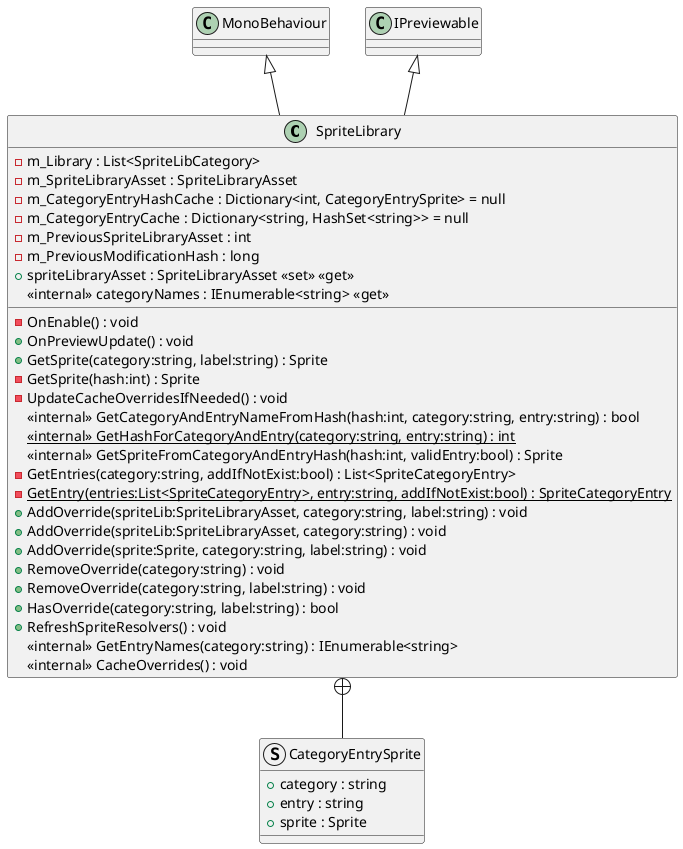 @startuml
class SpriteLibrary {
    - m_Library : List<SpriteLibCategory>
    - m_SpriteLibraryAsset : SpriteLibraryAsset
    - m_CategoryEntryHashCache : Dictionary<int, CategoryEntrySprite> = null
    - m_CategoryEntryCache : Dictionary<string, HashSet<string>> = null
    - m_PreviousSpriteLibraryAsset : int
    - m_PreviousModificationHash : long
    + spriteLibraryAsset : SpriteLibraryAsset <<set>> <<get>>
    - OnEnable() : void
    + OnPreviewUpdate() : void
    + GetSprite(category:string, label:string) : Sprite
    - GetSprite(hash:int) : Sprite
    - UpdateCacheOverridesIfNeeded() : void
    <<internal>> GetCategoryAndEntryNameFromHash(hash:int, category:string, entry:string) : bool
    <<internal>> {static} GetHashForCategoryAndEntry(category:string, entry:string) : int
    <<internal>> GetSpriteFromCategoryAndEntryHash(hash:int, validEntry:bool) : Sprite
    - GetEntries(category:string, addIfNotExist:bool) : List<SpriteCategoryEntry>
    {static} - GetEntry(entries:List<SpriteCategoryEntry>, entry:string, addIfNotExist:bool) : SpriteCategoryEntry
    + AddOverride(spriteLib:SpriteLibraryAsset, category:string, label:string) : void
    + AddOverride(spriteLib:SpriteLibraryAsset, category:string) : void
    + AddOverride(sprite:Sprite, category:string, label:string) : void
    + RemoveOverride(category:string) : void
    + RemoveOverride(category:string, label:string) : void
    + HasOverride(category:string, label:string) : bool
    + RefreshSpriteResolvers() : void
    <<internal>> categoryNames : IEnumerable<string> <<get>>
    <<internal>> GetEntryNames(category:string) : IEnumerable<string>
    <<internal>> CacheOverrides() : void
}
struct CategoryEntrySprite {
    + category : string
    + entry : string
    + sprite : Sprite
}
MonoBehaviour <|-- SpriteLibrary
IPreviewable <|-- SpriteLibrary
SpriteLibrary +-- CategoryEntrySprite
@enduml
